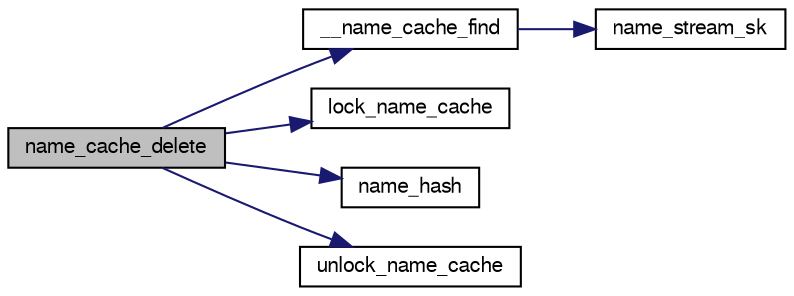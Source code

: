 digraph G
{
  edge [fontname="FreeSans",fontsize="10",labelfontname="FreeSans",labelfontsize="10"];
  node [fontname="FreeSans",fontsize="10",shape=record];
  rankdir=LR;
  Node1 [label="name_cache_delete",height=0.2,width=0.4,color="black", fillcolor="grey75", style="filled" fontcolor="black"];
  Node1 -> Node2 [color="midnightblue",fontsize="10",style="solid",fontname="FreeSans"];
  Node2 [label="__name_cache_find",height=0.2,width=0.4,color="black", fillcolor="white", style="filled",URL="$namecache_8c.html#a7848b669f978c36fa35e1470743eb0e4"];
  Node2 -> Node3 [color="midnightblue",fontsize="10",style="solid",fontname="FreeSans"];
  Node3 [label="name_stream_sk",height=0.2,width=0.4,color="black", fillcolor="white", style="filled",URL="$namestack__priv_8h.html#a5e5b37b81978789054ddc587e3af21e6"];
  Node1 -> Node4 [color="midnightblue",fontsize="10",style="solid",fontname="FreeSans"];
  Node4 [label="lock_name_cache",height=0.2,width=0.4,color="black", fillcolor="white", style="filled",URL="$namecache_8c.html#a8ae772304606167f46e81d0ac73eb6ce"];
  Node1 -> Node5 [color="midnightblue",fontsize="10",style="solid",fontname="FreeSans"];
  Node5 [label="name_hash",height=0.2,width=0.4,color="black", fillcolor="white", style="filled",URL="$namecache_8c.html#a146c3e6f807bb836d9bf21ad8be0e207"];
  Node1 -> Node6 [color="midnightblue",fontsize="10",style="solid",fontname="FreeSans"];
  Node6 [label="unlock_name_cache",height=0.2,width=0.4,color="black", fillcolor="white", style="filled",URL="$namecache_8c.html#a2de07759137fa58e1f81ea7102a401ac"];
}
